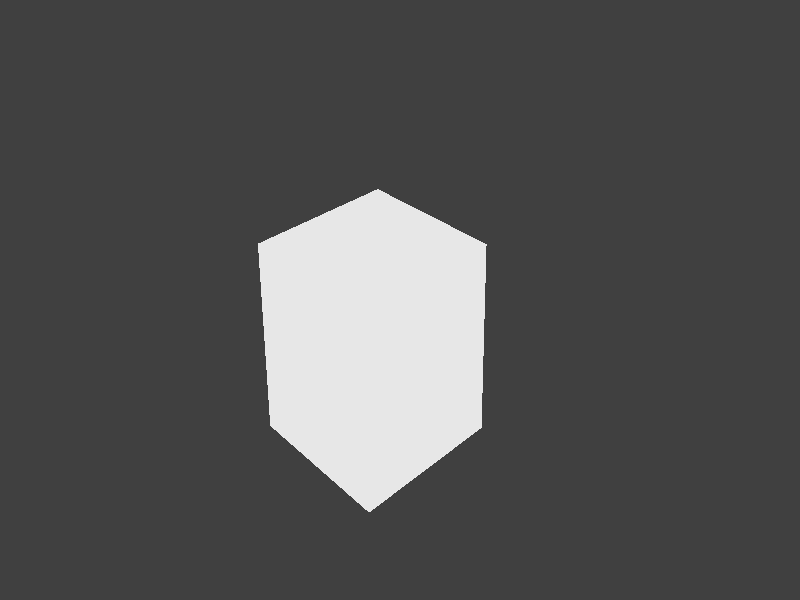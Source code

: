 //----------------------------------------------
//--Exported with POV-Ray exporter for Blender--
//----------------------------------------------

#version 3.7;

//--CUSTOM CODE--


//--Global settings and background--

global_settings {
    assumed_gamma 1.0
    max_trace_level 5
    ambient_light rgb<0, 0, 0>
}

background {rgbt<0.0509, 0.0509, 0.0509, 0>}

//--Cameras--

#declare camLocation  = <7.481132, 5.343666, 6.507640>;
#declare camLookAt = <-27.098163, 46.688390, -0.903519>;
camera {
    location  <0, 0, 0>
    look_at  <0, 0, -1>
    right <-1.7777777777777777, 0, 0>
    up <0, 1, 0>
    angle  49.134343
    rotate  <-27.098163, 46.688390, -0.903519>
    translate <7.481132, 5.343666, 6.507640>
}

//--Lamps--

light_source {
    < 0,0,0 >
    color rgb<2, 2, 2>
    fade_distance 14.999991
    fade_power 2
    matrix <-0.290865, -0.055189, -0.955171,  -0.771101, 0.604525, 0.199883,  0.566393, 0.794672, -0.218391,  4.076245, 5.903862, -1.005454>
}
#declare lampTarget1= vrotate(<-4.076,-1.005,-5.904>,<0.6503,0.05522,1.866>);

//--Material Definitions--

#declare shader_Default = finish {  //translation of spec and mir levels for when no map influences them
    diffuse 0.8
    phong 70.0
}

#declare shader_Material = finish {  //translation of spec and mir levels for when no map influences them
    brilliance 1.8
    phong 0.5
    phong_size 25.2
    diffuse 0.8 0
    ambient 1
    emission 0
    conserve_energy
}


//--Mesh objects--

#declare DATACube =
mesh2 {
    vertex_vectors {
        8,
        <1.000000, 1.000000, -1.000000>,
        <1.000000, -1.000000, -1.000000>,
        <-1.000000, -1.000000, -1.000000>,
        <-1.000000, 1.000000, -1.000000>,
        <1.000000, 0.999999, 1.000000>,
        <0.999999, -1.000001, 1.000000>,
        <-1.000000, -1.000000, 1.000000>,
        <-1.000000, 1.000000, 1.000000>
    }
    normal_vectors {
        6,
        <0.000000, 0.000000, -1.000000>,
        <-0.000000, -1.000000, -0.000000>,
        <1.000000, -0.000000, 0.000000>,
        <-1.000000, 0.000000, -0.000000>,
        <0.000000, 1.000000, 0.000000>,
        <0.000000, -0.000000, 1.000000>
    }
    texture_list {
        1
        texture {
            pigment {rgbft<0.8, 0.8, 0.8, 0, 0>}
            finish {shader_Material}
        }
    }
    face_indices {
        12,
        <0,1,2>, 0,0,0,
        <0,2,3>, 0,0,0,
        <4,7,6>, 0,0,0,
        <4,6,5>, 0,0,0,
        <0,4,5>, 0,0,0,
        <0,5,1>, 0,0,0,
        <1,5,6>, 0,0,0,
        <1,6,2>, 0,0,0,
        <2,6,7>, 0,0,0,
        <2,7,3>, 0,0,0,
        <4,0,3>, 0,0,0,
        <4,3,7>, 0,0,0
    }
    normal_indices {
        12,
        <0,0,0>,
        <0,0,0>,
        <5,5,5>,
        <5,5,5>,
        <2,2,2>,
        <2,2,2>,
        <1,1,1>,
        <1,1,1>,
        <3,3,3>,
        <3,3,3>,
        <4,4,4>,
        <4,4,4>
    }
    interior {
        ior 1.000000
        caustics 0.1
    }
    photons{    }
    radiosity { 
        importance   1 
    }
}
//----Blender Object Name:OBCube----
object { 
    DATACube
    matrix <1.000000, 0.000000, 0.000000,  0.000000, -0.000000, -1.000000,  0.000000, 1.000000, -0.000000,  0.000000, 0.000000, 0.000000>

}
